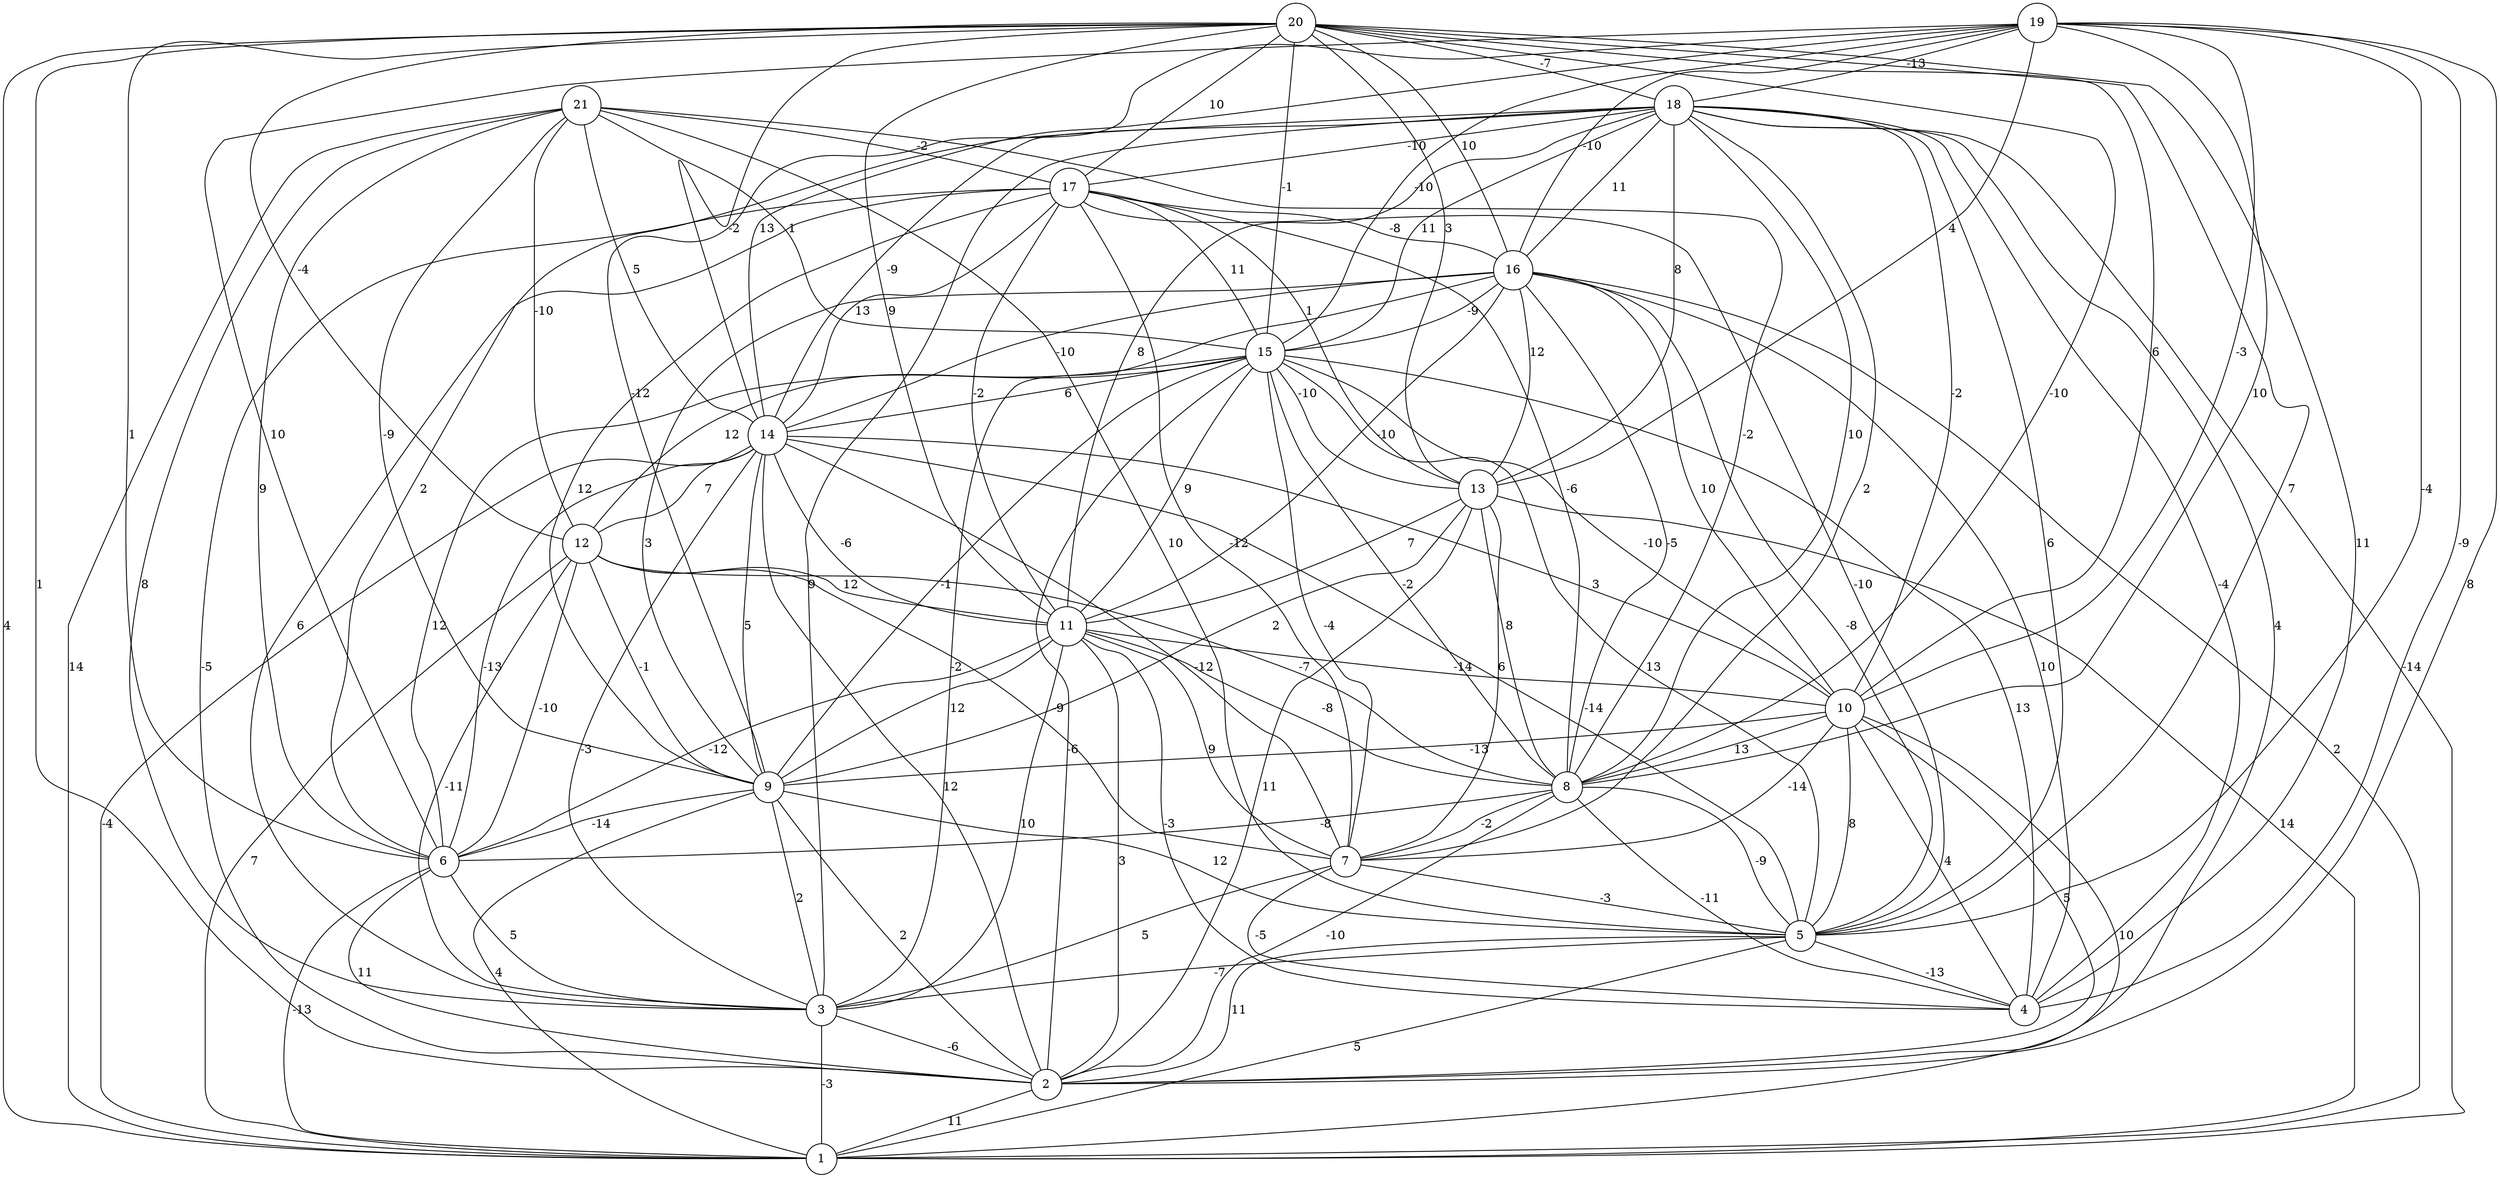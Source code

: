 graph { 
	 fontname="Helvetica,Arial,sans-serif" 
	 node [shape = circle]; 
	 21 -- 1 [label = "14"];
	 21 -- 3 [label = "8"];
	 21 -- 5 [label = "10"];
	 21 -- 6 [label = "9"];
	 21 -- 8 [label = "-2"];
	 21 -- 9 [label = "-9"];
	 21 -- 12 [label = "-10"];
	 21 -- 14 [label = "5"];
	 21 -- 15 [label = "1"];
	 21 -- 17 [label = "-2"];
	 20 -- 1 [label = "4"];
	 20 -- 2 [label = "1"];
	 20 -- 4 [label = "11"];
	 20 -- 5 [label = "7"];
	 20 -- 6 [label = "1"];
	 20 -- 8 [label = "-10"];
	 20 -- 10 [label = "6"];
	 20 -- 11 [label = "9"];
	 20 -- 12 [label = "-4"];
	 20 -- 13 [label = "3"];
	 20 -- 14 [label = "-2"];
	 20 -- 15 [label = "-1"];
	 20 -- 16 [label = "10"];
	 20 -- 17 [label = "10"];
	 20 -- 18 [label = "-7"];
	 19 -- 2 [label = "8"];
	 19 -- 4 [label = "-9"];
	 19 -- 5 [label = "-4"];
	 19 -- 6 [label = "10"];
	 19 -- 8 [label = "10"];
	 19 -- 9 [label = "-12"];
	 19 -- 10 [label = "-3"];
	 19 -- 13 [label = "4"];
	 19 -- 14 [label = "13"];
	 19 -- 15 [label = "-10"];
	 19 -- 16 [label = "-10"];
	 19 -- 18 [label = "-13"];
	 18 -- 1 [label = "-14"];
	 18 -- 2 [label = "4"];
	 18 -- 3 [label = "9"];
	 18 -- 4 [label = "-4"];
	 18 -- 5 [label = "6"];
	 18 -- 6 [label = "2"];
	 18 -- 7 [label = "2"];
	 18 -- 8 [label = "10"];
	 18 -- 10 [label = "-2"];
	 18 -- 11 [label = "8"];
	 18 -- 13 [label = "8"];
	 18 -- 14 [label = "-9"];
	 18 -- 15 [label = "11"];
	 18 -- 16 [label = "11"];
	 18 -- 17 [label = "-10"];
	 17 -- 2 [label = "-5"];
	 17 -- 3 [label = "6"];
	 17 -- 5 [label = "-10"];
	 17 -- 7 [label = "-12"];
	 17 -- 8 [label = "-6"];
	 17 -- 9 [label = "12"];
	 17 -- 11 [label = "-2"];
	 17 -- 13 [label = "1"];
	 17 -- 14 [label = "13"];
	 17 -- 15 [label = "11"];
	 17 -- 16 [label = "-8"];
	 16 -- 1 [label = "2"];
	 16 -- 3 [label = "-2"];
	 16 -- 4 [label = "10"];
	 16 -- 5 [label = "-8"];
	 16 -- 8 [label = "-5"];
	 16 -- 9 [label = "3"];
	 16 -- 10 [label = "10"];
	 16 -- 11 [label = "-10"];
	 16 -- 13 [label = "12"];
	 16 -- 14 [label = "-10"];
	 16 -- 15 [label = "-9"];
	 15 -- 2 [label = "-6"];
	 15 -- 4 [label = "13"];
	 15 -- 5 [label = "13"];
	 15 -- 6 [label = "12"];
	 15 -- 7 [label = "-4"];
	 15 -- 8 [label = "-2"];
	 15 -- 9 [label = "-1"];
	 15 -- 10 [label = "-10"];
	 15 -- 11 [label = "9"];
	 15 -- 12 [label = "12"];
	 15 -- 13 [label = "-10"];
	 15 -- 14 [label = "6"];
	 14 -- 1 [label = "-4"];
	 14 -- 2 [label = "12"];
	 14 -- 3 [label = "-3"];
	 14 -- 5 [label = "-14"];
	 14 -- 6 [label = "-13"];
	 14 -- 7 [label = "-12"];
	 14 -- 9 [label = "5"];
	 14 -- 10 [label = "3"];
	 14 -- 11 [label = "-6"];
	 14 -- 12 [label = "7"];
	 13 -- 1 [label = "14"];
	 13 -- 2 [label = "11"];
	 13 -- 7 [label = "6"];
	 13 -- 8 [label = "8"];
	 13 -- 9 [label = "2"];
	 13 -- 11 [label = "7"];
	 12 -- 1 [label = "7"];
	 12 -- 3 [label = "-11"];
	 12 -- 6 [label = "-10"];
	 12 -- 7 [label = "-9"];
	 12 -- 8 [label = "-7"];
	 12 -- 9 [label = "-1"];
	 12 -- 11 [label = "12"];
	 11 -- 2 [label = "3"];
	 11 -- 3 [label = "10"];
	 11 -- 4 [label = "-3"];
	 11 -- 6 [label = "-12"];
	 11 -- 7 [label = "9"];
	 11 -- 8 [label = "-8"];
	 11 -- 9 [label = "12"];
	 11 -- 10 [label = "-14"];
	 10 -- 1 [label = "10"];
	 10 -- 2 [label = "5"];
	 10 -- 4 [label = "4"];
	 10 -- 5 [label = "8"];
	 10 -- 7 [label = "-14"];
	 10 -- 8 [label = "13"];
	 10 -- 9 [label = "-13"];
	 9 -- 1 [label = "4"];
	 9 -- 2 [label = "2"];
	 9 -- 3 [label = "2"];
	 9 -- 5 [label = "12"];
	 9 -- 6 [label = "-14"];
	 8 -- 2 [label = "-10"];
	 8 -- 4 [label = "-11"];
	 8 -- 5 [label = "-9"];
	 8 -- 6 [label = "-8"];
	 8 -- 7 [label = "-2"];
	 7 -- 3 [label = "5"];
	 7 -- 4 [label = "-5"];
	 7 -- 5 [label = "-3"];
	 6 -- 1 [label = "-13"];
	 6 -- 2 [label = "11"];
	 6 -- 3 [label = "5"];
	 5 -- 1 [label = "5"];
	 5 -- 2 [label = "11"];
	 5 -- 3 [label = "-7"];
	 5 -- 4 [label = "-13"];
	 3 -- 1 [label = "-3"];
	 3 -- 2 [label = "-6"];
	 2 -- 1 [label = "11"];
	 1;
	 2;
	 3;
	 4;
	 5;
	 6;
	 7;
	 8;
	 9;
	 10;
	 11;
	 12;
	 13;
	 14;
	 15;
	 16;
	 17;
	 18;
	 19;
	 20;
	 21;
}
